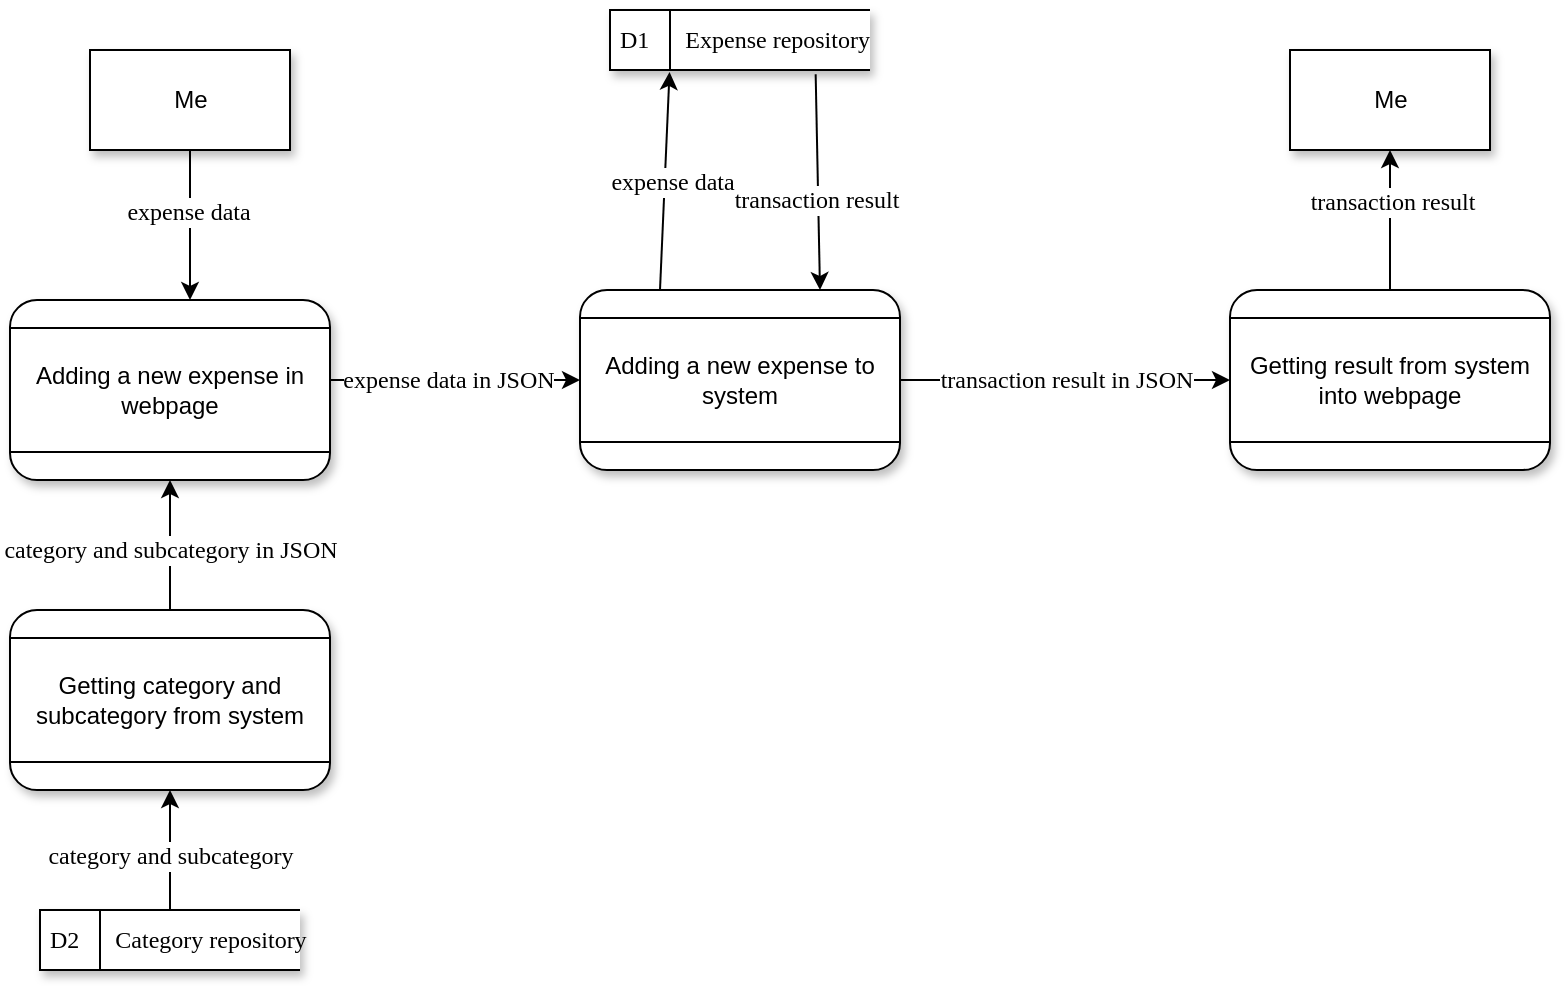 <mxfile version="20.2.3" type="device" pages="5"><diagram name="Adding an expense" id="b520641d-4fe3-3701-9064-5fc419738815"><mxGraphModel dx="1372" dy="905" grid="1" gridSize="10" guides="1" tooltips="1" connect="1" arrows="1" fold="1" page="1" pageScale="1" pageWidth="1100" pageHeight="850" background="none" math="0" shadow="0"><root><mxCell id="0"/><mxCell id="1" parent="0"/><mxCell id="hZnfuToImp3XvVwrYHMd-3" value="Me" style="html=1;dashed=0;whitespace=wrap;rounded=0;arcSize=12;labelBorderColor=none;shadow=1;" parent="1" vertex="1"><mxGeometry x="220" y="190" width="100" height="50" as="geometry"/></mxCell><mxCell id="hZnfuToImp3XvVwrYHMd-11" value="" style="endArrow=classic;html=1;rounded=0;fontFamily=Verdana;fontSize=12;fontColor=none;exitX=0.5;exitY=1;exitDx=0;exitDy=0;entryX=0.5;entryY=0;entryDx=0;entryDy=0;" parent="1" source="hZnfuToImp3XvVwrYHMd-3" edge="1"><mxGeometry width="50" height="50" relative="1" as="geometry"><mxPoint x="370" y="320" as="sourcePoint"/><mxPoint x="270" y="315" as="targetPoint"/><Array as="points"/></mxGeometry></mxCell><mxCell id="hZnfuToImp3XvVwrYHMd-12" value="expense data" style="edgeLabel;html=1;align=center;verticalAlign=middle;resizable=0;points=[];fontSize=12;fontFamily=Verdana;fontColor=none;" parent="hZnfuToImp3XvVwrYHMd-11" vertex="1" connectable="0"><mxGeometry x="-0.181" y="-1" relative="1" as="geometry"><mxPoint as="offset"/></mxGeometry></mxCell><mxCell id="hZnfuToImp3XvVwrYHMd-19" value="" style="endArrow=classic;html=1;rounded=0;fontFamily=Verdana;fontSize=12;fontColor=none;exitX=1;exitY=0.5;exitDx=0;exitDy=0;entryX=0.5;entryY=1;entryDx=0;entryDy=0;" parent="1" target="hZnfuToImp3XvVwrYHMd-39" edge="1"><mxGeometry width="50" height="50" relative="1" as="geometry"><mxPoint x="340" y="355" as="sourcePoint"/><mxPoint x="450" y="320" as="targetPoint"/></mxGeometry></mxCell><mxCell id="hZnfuToImp3XvVwrYHMd-20" value="expense data in JSON" style="edgeLabel;html=1;align=center;verticalAlign=middle;resizable=0;points=[];fontSize=12;fontFamily=Verdana;fontColor=none;" parent="hZnfuToImp3XvVwrYHMd-19" vertex="1" connectable="0"><mxGeometry x="-0.413" relative="1" as="geometry"><mxPoint x="22" as="offset"/></mxGeometry></mxCell><mxCell id="hZnfuToImp3XvVwrYHMd-26" value="" style="endArrow=classic;html=1;rounded=0;fontFamily=Verdana;fontSize=12;fontColor=none;exitX=0.791;exitY=1.071;exitDx=0;exitDy=0;exitPerimeter=0;entryX=0;entryY=0.25;entryDx=0;entryDy=0;" parent="1" source="hZnfuToImp3XvVwrYHMd-21" target="hZnfuToImp3XvVwrYHMd-39" edge="1"><mxGeometry width="50" height="50" relative="1" as="geometry"><mxPoint x="682.315" y="241.53" as="sourcePoint"/><mxPoint x="610" y="300" as="targetPoint"/></mxGeometry></mxCell><mxCell id="hZnfuToImp3XvVwrYHMd-27" value="transaction result" style="edgeLabel;html=1;align=center;verticalAlign=middle;resizable=0;points=[];fontSize=12;fontFamily=Verdana;fontColor=none;" parent="hZnfuToImp3XvVwrYHMd-26" vertex="1" connectable="0"><mxGeometry x="0.195" y="-1" relative="1" as="geometry"><mxPoint y="-2" as="offset"/></mxGeometry></mxCell><mxCell id="hZnfuToImp3XvVwrYHMd-28" value="Me" style="html=1;dashed=0;whitespace=wrap;rounded=0;arcSize=12;labelBorderColor=none;shadow=1;" parent="1" vertex="1"><mxGeometry x="820" y="190" width="100" height="50" as="geometry"/></mxCell><mxCell id="hZnfuToImp3XvVwrYHMd-35" value="&lt;span style=&quot;color: rgb(0, 0, 0); font-family: Verdana; font-size: 12px; font-style: normal; font-variant-ligatures: normal; font-variant-caps: normal; font-weight: 400; letter-spacing: normal; orphans: 2; text-align: center; text-indent: 0px; text-transform: none; widows: 2; word-spacing: 0px; -webkit-text-stroke-width: 0px; background-color: rgb(255, 255, 255); text-decoration-thickness: initial; text-decoration-style: initial; text-decoration-color: initial; float: none; display: inline !important;&quot;&gt;transaction result in JSON&lt;/span&gt;" style="endArrow=classic;html=1;rounded=0;fontFamily=Verdana;fontSize=12;fontColor=none;entryX=0.5;entryY=1;entryDx=0;entryDy=0;exitX=0.5;exitY=0;exitDx=0;exitDy=0;" parent="1" source="hZnfuToImp3XvVwrYHMd-39" target="hZnfuToImp3XvVwrYHMd-40" edge="1"><mxGeometry width="50" height="50" relative="1" as="geometry"><mxPoint x="650" y="330" as="sourcePoint"/><mxPoint x="730" y="300" as="targetPoint"/></mxGeometry></mxCell><mxCell id="hZnfuToImp3XvVwrYHMd-36" value="" style="endArrow=classic;html=1;rounded=0;fontFamily=Verdana;fontSize=12;fontColor=none;entryX=0.5;entryY=1;entryDx=0;entryDy=0;exitX=0;exitY=0.5;exitDx=0;exitDy=0;" parent="1" source="hZnfuToImp3XvVwrYHMd-40" target="hZnfuToImp3XvVwrYHMd-28" edge="1"><mxGeometry width="50" height="50" relative="1" as="geometry"><mxPoint x="890" y="300" as="sourcePoint"/><mxPoint x="595.08" y="325.64" as="targetPoint"/></mxGeometry></mxCell><mxCell id="hZnfuToImp3XvVwrYHMd-37" value="transaction result" style="edgeLabel;html=1;align=center;verticalAlign=middle;resizable=0;points=[];fontSize=12;fontFamily=Verdana;fontColor=none;" parent="hZnfuToImp3XvVwrYHMd-36" vertex="1" connectable="0"><mxGeometry x="0.195" y="-1" relative="1" as="geometry"><mxPoint y="-2" as="offset"/></mxGeometry></mxCell><mxCell id="hZnfuToImp3XvVwrYHMd-38" value="&lt;span style=&quot;font-family: Helvetica;&quot;&gt;Adding a new expense in webpage&lt;/span&gt;" style="shape=process;whiteSpace=wrap;html=1;backgroundOutline=1;rounded=1;shadow=1;labelBorderColor=none;fontFamily=Verdana;fontSize=12;fontColor=none;strokeColor=default;gradientColor=none;direction=south;" parent="1" vertex="1"><mxGeometry x="180" y="315" width="160" height="90" as="geometry"/></mxCell><mxCell id="hZnfuToImp3XvVwrYHMd-39" value="&lt;span style=&quot;font-family: Helvetica;&quot;&gt;Adding a new expense to system&lt;/span&gt;" style="shape=process;whiteSpace=wrap;html=1;backgroundOutline=1;rounded=1;shadow=1;labelBorderColor=none;fontFamily=Verdana;fontSize=12;fontColor=none;strokeColor=default;gradientColor=none;direction=south;" parent="1" vertex="1"><mxGeometry x="465" y="310" width="160" height="90" as="geometry"/></mxCell><mxCell id="hZnfuToImp3XvVwrYHMd-24" value="" style="endArrow=classic;html=1;rounded=0;fontFamily=Verdana;fontSize=12;fontColor=none;entryX=0.229;entryY=1.033;entryDx=0;entryDy=0;entryPerimeter=0;exitX=0;exitY=0.75;exitDx=0;exitDy=0;" parent="1" source="hZnfuToImp3XvVwrYHMd-39" target="hZnfuToImp3XvVwrYHMd-21" edge="1"><mxGeometry width="50" height="50" relative="1" as="geometry"><mxPoint x="480" y="300" as="sourcePoint"/><mxPoint x="540" y="230" as="targetPoint"/></mxGeometry></mxCell><mxCell id="hZnfuToImp3XvVwrYHMd-25" value="expense data" style="edgeLabel;html=1;align=center;verticalAlign=middle;resizable=0;points=[];fontSize=12;fontFamily=Verdana;fontColor=none;" parent="hZnfuToImp3XvVwrYHMd-24" vertex="1" connectable="0"><mxGeometry x="-0.308" relative="1" as="geometry"><mxPoint x="4" y="-16" as="offset"/></mxGeometry></mxCell><mxCell id="hZnfuToImp3XvVwrYHMd-21" value="D1&amp;nbsp; &amp;nbsp; &amp;nbsp; Expense repository" style="html=1;dashed=0;whitespace=wrap;shape=mxgraph.dfd.dataStoreID;align=left;spacingLeft=3;points=[[0,0],[0.5,0],[1,0],[0,0.5],[1,0.5],[0,1],[0.5,1],[1,1]];rounded=1;shadow=1;fontFamily=Verdana;fontSize=12;fontColor=none;strokeColor=default;gradientColor=none;" parent="1" vertex="1"><mxGeometry x="480" y="170" width="130" height="30" as="geometry"/></mxCell><mxCell id="hZnfuToImp3XvVwrYHMd-40" value="&lt;span style=&quot;font-family: Helvetica;&quot;&gt;Getting result from system into webpage&lt;/span&gt;" style="shape=process;whiteSpace=wrap;html=1;backgroundOutline=1;rounded=1;shadow=1;labelBorderColor=none;fontFamily=Verdana;fontSize=12;fontColor=none;strokeColor=default;gradientColor=none;direction=south;" parent="1" vertex="1"><mxGeometry x="790" y="310" width="160" height="90" as="geometry"/></mxCell><mxCell id="hZnfuToImp3XvVwrYHMd-41" value="D2&amp;nbsp; &amp;nbsp; &amp;nbsp; Category repository" style="html=1;dashed=0;whitespace=wrap;shape=mxgraph.dfd.dataStoreID;align=left;spacingLeft=3;points=[[0,0],[0.5,0],[1,0],[0,0.5],[1,0.5],[0,1],[0.5,1],[1,1]];rounded=1;shadow=1;fontFamily=Verdana;fontSize=12;fontColor=none;strokeColor=default;gradientColor=none;" parent="1" vertex="1"><mxGeometry x="195" y="620" width="130" height="30" as="geometry"/></mxCell><mxCell id="hZnfuToImp3XvVwrYHMd-42" value="&lt;span style=&quot;font-family: Helvetica;&quot;&gt;Getting category and subcategory from system&lt;/span&gt;" style="shape=process;whiteSpace=wrap;html=1;backgroundOutline=1;rounded=1;shadow=1;labelBorderColor=none;fontFamily=Verdana;fontSize=12;fontColor=none;strokeColor=default;gradientColor=none;direction=south;" parent="1" vertex="1"><mxGeometry x="180" y="470" width="160" height="90" as="geometry"/></mxCell><mxCell id="hZnfuToImp3XvVwrYHMd-43" value="" style="endArrow=classic;html=1;rounded=0;fontFamily=Verdana;fontSize=12;fontColor=none;exitX=0;exitY=0.5;exitDx=0;exitDy=0;entryX=1;entryY=0.5;entryDx=0;entryDy=0;" parent="1" source="hZnfuToImp3XvVwrYHMd-42" target="hZnfuToImp3XvVwrYHMd-38" edge="1"><mxGeometry width="50" height="50" relative="1" as="geometry"><mxPoint x="592.83" y="212.13" as="sourcePoint"/><mxPoint x="595" y="320" as="targetPoint"/></mxGeometry></mxCell><mxCell id="hZnfuToImp3XvVwrYHMd-44" value="category and subcategory in JSON" style="edgeLabel;html=1;align=center;verticalAlign=middle;resizable=0;points=[];fontSize=12;fontFamily=Verdana;fontColor=none;" parent="hZnfuToImp3XvVwrYHMd-43" vertex="1" connectable="0"><mxGeometry x="0.195" y="-1" relative="1" as="geometry"><mxPoint x="-1" y="9" as="offset"/></mxGeometry></mxCell><mxCell id="hZnfuToImp3XvVwrYHMd-45" value="" style="endArrow=classic;html=1;rounded=0;fontFamily=Verdana;fontSize=12;fontColor=none;exitX=0.5;exitY=0;exitDx=0;exitDy=0;entryX=1;entryY=0.5;entryDx=0;entryDy=0;" parent="1" source="hZnfuToImp3XvVwrYHMd-41" target="hZnfuToImp3XvVwrYHMd-42" edge="1"><mxGeometry width="50" height="50" relative="1" as="geometry"><mxPoint x="465" y="685" as="sourcePoint"/><mxPoint x="430" y="590" as="targetPoint"/></mxGeometry></mxCell><mxCell id="hZnfuToImp3XvVwrYHMd-46" value="category and subcategory" style="edgeLabel;html=1;align=center;verticalAlign=middle;resizable=0;points=[];fontSize=12;fontFamily=Verdana;fontColor=none;" parent="hZnfuToImp3XvVwrYHMd-45" vertex="1" connectable="0"><mxGeometry x="0.195" y="-1" relative="1" as="geometry"><mxPoint x="-1" y="9" as="offset"/></mxGeometry></mxCell></root></mxGraphModel></diagram><diagram id="m6V3vcXNDtuOjQ7ZN8e8" name="Modify an expense"><mxGraphModel dx="1715" dy="1131" grid="1" gridSize="10" guides="1" tooltips="1" connect="1" arrows="1" fold="1" page="1" pageScale="1" pageWidth="850" pageHeight="1100" math="0" shadow="0"><root><mxCell id="0"/><mxCell id="1" parent="0"/><mxCell id="ZTMEwePePwYOoE7VuynS-26" value="Me" style="html=1;dashed=0;whitespace=wrap;rounded=0;arcSize=12;labelBorderColor=none;shadow=1;" vertex="1" parent="1"><mxGeometry x="330" y="195" width="100" height="50" as="geometry"/></mxCell><mxCell id="ZTMEwePePwYOoE7VuynS-27" value="" style="endArrow=classic;html=1;rounded=0;fontFamily=Verdana;fontSize=12;fontColor=none;exitX=0.5;exitY=1;exitDx=0;exitDy=0;entryX=0;entryY=0.5;entryDx=0;entryDy=0;" edge="1" parent="1" source="ZTMEwePePwYOoE7VuynS-26" target="ZTMEwePePwYOoE7VuynS-29"><mxGeometry width="50" height="50" relative="1" as="geometry"><mxPoint x="490" y="325" as="sourcePoint"/><mxPoint x="390" y="320" as="targetPoint"/><Array as="points"/></mxGeometry></mxCell><mxCell id="ZTMEwePePwYOoE7VuynS-28" value="filter type" style="edgeLabel;html=1;align=center;verticalAlign=middle;resizable=0;points=[];fontSize=12;fontFamily=Verdana;fontColor=none;" vertex="1" connectable="0" parent="ZTMEwePePwYOoE7VuynS-27"><mxGeometry x="-0.181" y="-1" relative="1" as="geometry"><mxPoint as="offset"/></mxGeometry></mxCell><mxCell id="ZTMEwePePwYOoE7VuynS-29" value="&lt;span style=&quot;font-family: Helvetica;&quot;&gt;Defining a filter in webpage&lt;/span&gt;" style="shape=process;whiteSpace=wrap;html=1;backgroundOutline=1;rounded=1;shadow=1;labelBorderColor=none;fontFamily=Verdana;fontSize=12;fontColor=none;strokeColor=default;gradientColor=none;direction=south;" vertex="1" parent="1"><mxGeometry x="300" y="320" width="160" height="90" as="geometry"/></mxCell><mxCell id="ZTMEwePePwYOoE7VuynS-36" value="D2&amp;nbsp; &amp;nbsp; &amp;nbsp; Category repository" style="html=1;dashed=0;whitespace=wrap;shape=mxgraph.dfd.dataStoreID;align=left;spacingLeft=3;points=[[0,0],[0.5,0],[1,0],[0,0.5],[1,0.5],[0,1],[0.5,1],[1,1]];rounded=1;shadow=1;fontFamily=Verdana;fontSize=12;fontColor=none;strokeColor=default;gradientColor=none;" vertex="1" parent="1"><mxGeometry x="315" y="605" width="130" height="30" as="geometry"/></mxCell><mxCell id="ZTMEwePePwYOoE7VuynS-37" value="&lt;span style=&quot;font-family: Helvetica;&quot;&gt;Getting category and subcategory from system&lt;/span&gt;" style="shape=process;whiteSpace=wrap;html=1;backgroundOutline=1;rounded=1;shadow=1;labelBorderColor=none;fontFamily=Verdana;fontSize=12;fontColor=none;strokeColor=default;gradientColor=none;direction=south;" vertex="1" parent="1"><mxGeometry x="300" y="455" width="160" height="90" as="geometry"/></mxCell><mxCell id="ZTMEwePePwYOoE7VuynS-38" value="" style="endArrow=classic;html=1;rounded=0;fontFamily=Verdana;fontSize=12;fontColor=none;exitX=0;exitY=0.5;exitDx=0;exitDy=0;entryX=1;entryY=0.5;entryDx=0;entryDy=0;" edge="1" parent="1" source="ZTMEwePePwYOoE7VuynS-37" target="ZTMEwePePwYOoE7VuynS-29"><mxGeometry width="50" height="50" relative="1" as="geometry"><mxPoint x="717.83" y="242.13" as="sourcePoint"/><mxPoint x="385" y="435" as="targetPoint"/></mxGeometry></mxCell><mxCell id="ZTMEwePePwYOoE7VuynS-39" value="category and subcategory in JSON" style="edgeLabel;html=1;align=center;verticalAlign=middle;resizable=0;points=[];fontSize=12;fontFamily=Verdana;fontColor=none;" vertex="1" connectable="0" parent="ZTMEwePePwYOoE7VuynS-38"><mxGeometry x="0.195" y="-1" relative="1" as="geometry"><mxPoint x="-1" y="7" as="offset"/></mxGeometry></mxCell><mxCell id="ZTMEwePePwYOoE7VuynS-40" value="" style="endArrow=classic;html=1;rounded=0;fontFamily=Verdana;fontSize=12;fontColor=none;exitX=0.5;exitY=0;exitDx=0;exitDy=0;entryX=1;entryY=0.5;entryDx=0;entryDy=0;" edge="1" parent="1" source="ZTMEwePePwYOoE7VuynS-36" target="ZTMEwePePwYOoE7VuynS-37"><mxGeometry width="50" height="50" relative="1" as="geometry"><mxPoint x="585" y="670" as="sourcePoint"/><mxPoint x="550" y="575" as="targetPoint"/></mxGeometry></mxCell><mxCell id="ZTMEwePePwYOoE7VuynS-41" value="category and subcategory" style="edgeLabel;html=1;align=center;verticalAlign=middle;resizable=0;points=[];fontSize=12;fontFamily=Verdana;fontColor=none;" vertex="1" connectable="0" parent="ZTMEwePePwYOoE7VuynS-40"><mxGeometry x="0.195" y="-1" relative="1" as="geometry"><mxPoint x="-1" y="9" as="offset"/></mxGeometry></mxCell><mxCell id="i3kxCKttD06-gnx-QhAJ-2" value="" style="endArrow=classic;html=1;rounded=0;fontFamily=Verdana;fontSize=12;fontColor=none;exitX=0.5;exitY=0;exitDx=0;exitDy=0;entryX=0.5;entryY=1;entryDx=0;entryDy=0;" edge="1" parent="1" source="ZTMEwePePwYOoE7VuynS-29" target="i3kxCKttD06-gnx-QhAJ-5"><mxGeometry width="50" height="50" relative="1" as="geometry"><mxPoint x="670.0" y="347.13" as="sourcePoint"/><mxPoint x="590" y="365" as="targetPoint"/></mxGeometry></mxCell><mxCell id="i3kxCKttD06-gnx-QhAJ-3" value="filter data in JSON" style="edgeLabel;html=1;align=center;verticalAlign=middle;resizable=0;points=[];fontSize=12;fontFamily=Verdana;fontColor=none;" vertex="1" connectable="0" parent="i3kxCKttD06-gnx-QhAJ-2"><mxGeometry x="0.195" y="-1" relative="1" as="geometry"><mxPoint x="-17" y="-1" as="offset"/></mxGeometry></mxCell><mxCell id="i3kxCKttD06-gnx-QhAJ-5" value="&lt;span style=&quot;font-family: Helvetica;&quot;&gt;Getting filtered expenses from system&lt;/span&gt;" style="shape=process;whiteSpace=wrap;html=1;backgroundOutline=1;rounded=1;shadow=1;labelBorderColor=none;fontFamily=Verdana;fontSize=12;fontColor=none;strokeColor=default;gradientColor=none;direction=south;" vertex="1" parent="1"><mxGeometry x="600" y="320" width="160" height="90" as="geometry"/></mxCell><mxCell id="i3kxCKttD06-gnx-QhAJ-6" value="D1&amp;nbsp; &amp;nbsp; &amp;nbsp; Expense repository" style="html=1;dashed=0;whitespace=wrap;shape=mxgraph.dfd.dataStoreID;align=left;spacingLeft=3;points=[[0,0],[0.5,0],[1,0],[0,0.5],[1,0.5],[0,1],[0.5,1],[1,1]];rounded=1;shadow=1;fontFamily=Verdana;fontSize=12;fontColor=none;strokeColor=default;gradientColor=none;" vertex="1" parent="1"><mxGeometry x="615" y="215" width="130" height="30" as="geometry"/></mxCell><mxCell id="i3kxCKttD06-gnx-QhAJ-7" value="" style="endArrow=classic;html=1;rounded=0;fontFamily=Verdana;fontSize=12;fontColor=none;exitX=0;exitY=0.75;exitDx=0;exitDy=0;entryX=0.188;entryY=1.061;entryDx=0;entryDy=0;entryPerimeter=0;" edge="1" parent="1" source="i3kxCKttD06-gnx-QhAJ-5" target="i3kxCKttD06-gnx-QhAJ-6"><mxGeometry width="50" height="50" relative="1" as="geometry"><mxPoint x="470" y="375" as="sourcePoint"/><mxPoint x="610" y="375" as="targetPoint"/></mxGeometry></mxCell><mxCell id="i3kxCKttD06-gnx-QhAJ-8" value="filter data&amp;nbsp;" style="edgeLabel;html=1;align=center;verticalAlign=middle;resizable=0;points=[];fontSize=12;fontFamily=Verdana;fontColor=none;" vertex="1" connectable="0" parent="i3kxCKttD06-gnx-QhAJ-7"><mxGeometry x="0.195" y="-1" relative="1" as="geometry"><mxPoint x="-1" y="8" as="offset"/></mxGeometry></mxCell><mxCell id="i3kxCKttD06-gnx-QhAJ-9" value="" style="endArrow=classic;html=1;rounded=0;fontFamily=Verdana;fontSize=12;fontColor=none;exitX=0.804;exitY=1.089;exitDx=0;exitDy=0;entryX=0;entryY=0.25;entryDx=0;entryDy=0;exitPerimeter=0;" edge="1" parent="1" source="i3kxCKttD06-gnx-QhAJ-6" target="i3kxCKttD06-gnx-QhAJ-5"><mxGeometry width="50" height="50" relative="1" as="geometry"><mxPoint x="650" y="330" as="sourcePoint"/><mxPoint x="649.44" y="256.83" as="targetPoint"/></mxGeometry></mxCell><mxCell id="i3kxCKttD06-gnx-QhAJ-10" value="expense data&amp;nbsp;" style="edgeLabel;html=1;align=center;verticalAlign=middle;resizable=0;points=[];fontSize=12;fontFamily=Verdana;fontColor=none;" vertex="1" connectable="0" parent="i3kxCKttD06-gnx-QhAJ-9"><mxGeometry x="0.195" y="-1" relative="1" as="geometry"><mxPoint x="-1" y="-6" as="offset"/></mxGeometry></mxCell><mxCell id="i3kxCKttD06-gnx-QhAJ-11" value="" style="endArrow=classic;html=1;rounded=0;fontFamily=Verdana;fontSize=12;fontColor=none;exitX=0.5;exitY=0;exitDx=0;exitDy=0;entryX=0.5;entryY=1;entryDx=0;entryDy=0;" edge="1" parent="1" source="i3kxCKttD06-gnx-QhAJ-5" target="i3kxCKttD06-gnx-QhAJ-16"><mxGeometry width="50" height="50" relative="1" as="geometry"><mxPoint x="810" y="364.58" as="sourcePoint"/><mxPoint x="930" y="365" as="targetPoint"/></mxGeometry></mxCell><mxCell id="i3kxCKttD06-gnx-QhAJ-15" value="filtered expenses in JSON" style="edgeLabel;html=1;align=center;verticalAlign=middle;resizable=0;points=[];fontSize=12;fontFamily=Verdana;fontColor=none;" vertex="1" connectable="0" parent="i3kxCKttD06-gnx-QhAJ-11"><mxGeometry x="-0.192" y="1" relative="1" as="geometry"><mxPoint x="12" y="1" as="offset"/></mxGeometry></mxCell><mxCell id="i3kxCKttD06-gnx-QhAJ-16" value="&lt;span style=&quot;font-family: Helvetica;&quot;&gt;Selecting a certain expense to modifiation in webpage&lt;/span&gt;" style="shape=process;whiteSpace=wrap;html=1;backgroundOutline=1;rounded=1;shadow=1;labelBorderColor=none;fontFamily=Verdana;fontSize=12;fontColor=none;strokeColor=default;gradientColor=none;direction=south;fillColor=default;" vertex="1" parent="1"><mxGeometry x="940" y="320" width="160" height="90" as="geometry"/></mxCell><mxCell id="i3kxCKttD06-gnx-QhAJ-17" value="Me" style="html=1;dashed=0;whitespace=wrap;rounded=0;arcSize=12;labelBorderColor=none;shadow=1;" vertex="1" parent="1"><mxGeometry x="970" y="195" width="100" height="50" as="geometry"/></mxCell><mxCell id="i3kxCKttD06-gnx-QhAJ-18" value="" style="endArrow=classic;html=1;rounded=0;fontFamily=Verdana;fontSize=12;fontColor=none;exitX=0.5;exitY=1;exitDx=0;exitDy=0;entryX=0;entryY=0.5;entryDx=0;entryDy=0;" edge="1" parent="1" source="i3kxCKttD06-gnx-QhAJ-17" target="i3kxCKttD06-gnx-QhAJ-16"><mxGeometry width="50" height="50" relative="1" as="geometry"><mxPoint x="1030" y="470" as="sourcePoint"/><mxPoint x="1030" y="545" as="targetPoint"/><Array as="points"/></mxGeometry></mxCell><mxCell id="i3kxCKttD06-gnx-QhAJ-19" value="expense id" style="edgeLabel;html=1;align=center;verticalAlign=middle;resizable=0;points=[];fontSize=12;fontFamily=Verdana;fontColor=none;" vertex="1" connectable="0" parent="i3kxCKttD06-gnx-QhAJ-18"><mxGeometry x="-0.181" y="-1" relative="1" as="geometry"><mxPoint as="offset"/></mxGeometry></mxCell><mxCell id="i3kxCKttD06-gnx-QhAJ-21" value="&lt;span style=&quot;font-family: Helvetica;&quot;&gt;Expense modifiation in webpage&lt;/span&gt;" style="shape=process;whiteSpace=wrap;html=1;backgroundOutline=1;rounded=1;shadow=1;labelBorderColor=none;fontFamily=Verdana;fontSize=12;fontColor=none;strokeColor=default;gradientColor=none;direction=south;fillColor=default;" vertex="1" parent="1"><mxGeometry x="940" y="485" width="160" height="90" as="geometry"/></mxCell><mxCell id="i3kxCKttD06-gnx-QhAJ-22" value="Me" style="html=1;dashed=0;whitespace=wrap;rounded=0;arcSize=12;labelBorderColor=none;shadow=1;" vertex="1" parent="1"><mxGeometry x="1220" y="505" width="100" height="50" as="geometry"/></mxCell><mxCell id="i3kxCKttD06-gnx-QhAJ-24" value="" style="endArrow=classic;html=1;rounded=0;fontFamily=Verdana;fontSize=12;fontColor=none;entryX=0.5;entryY=0;entryDx=0;entryDy=0;exitX=0;exitY=0.5;exitDx=0;exitDy=0;" edge="1" parent="1" source="i3kxCKttD06-gnx-QhAJ-22" target="i3kxCKttD06-gnx-QhAJ-21"><mxGeometry width="50" height="50" relative="1" as="geometry"><mxPoint x="1170" y="375" as="sourcePoint"/><mxPoint x="1180" y="450" as="targetPoint"/><Array as="points"/></mxGeometry></mxCell><mxCell id="i3kxCKttD06-gnx-QhAJ-25" value="new expense data" style="edgeLabel;html=1;align=center;verticalAlign=middle;resizable=0;points=[];fontSize=12;fontFamily=Verdana;fontColor=none;" vertex="1" connectable="0" parent="i3kxCKttD06-gnx-QhAJ-24"><mxGeometry x="-0.181" y="-1" relative="1" as="geometry"><mxPoint as="offset"/></mxGeometry></mxCell><mxCell id="i3kxCKttD06-gnx-QhAJ-27" value="" style="endArrow=classic;html=1;rounded=0;fontFamily=Verdana;fontSize=12;fontColor=none;exitX=1;exitY=0.5;exitDx=0;exitDy=0;entryX=0;entryY=0.5;entryDx=0;entryDy=0;" edge="1" parent="1" source="i3kxCKttD06-gnx-QhAJ-16" target="i3kxCKttD06-gnx-QhAJ-21"><mxGeometry width="50" height="50" relative="1" as="geometry"><mxPoint x="780" y="485" as="sourcePoint"/><mxPoint x="960" y="485" as="targetPoint"/></mxGeometry></mxCell><mxCell id="i3kxCKttD06-gnx-QhAJ-28" value="choosen expense" style="edgeLabel;html=1;align=center;verticalAlign=middle;resizable=0;points=[];fontSize=12;fontFamily=Verdana;fontColor=none;" vertex="1" connectable="0" parent="i3kxCKttD06-gnx-QhAJ-27"><mxGeometry x="-0.192" y="1" relative="1" as="geometry"><mxPoint x="-1" y="1" as="offset"/></mxGeometry></mxCell><mxCell id="i3kxCKttD06-gnx-QhAJ-29" value="" style="endArrow=classic;html=1;rounded=0;fontFamily=Verdana;fontSize=12;fontColor=none;exitX=1;exitY=0.5;exitDx=0;exitDy=0;entryX=0;entryY=0.5;entryDx=0;entryDy=0;" edge="1" parent="1" source="i3kxCKttD06-gnx-QhAJ-21" target="i3kxCKttD06-gnx-QhAJ-31"><mxGeometry width="50" height="50" relative="1" as="geometry"><mxPoint x="1050" y="605" as="sourcePoint"/><mxPoint x="1040" y="705" as="targetPoint"/></mxGeometry></mxCell><mxCell id="i3kxCKttD06-gnx-QhAJ-30" value="modified expense in JSON" style="edgeLabel;html=1;align=center;verticalAlign=middle;resizable=0;points=[];fontSize=12;fontFamily=Verdana;fontColor=none;" vertex="1" connectable="0" parent="i3kxCKttD06-gnx-QhAJ-29"><mxGeometry x="-0.192" y="1" relative="1" as="geometry"><mxPoint x="-1" y="1" as="offset"/></mxGeometry></mxCell><mxCell id="i3kxCKttD06-gnx-QhAJ-31" value="&lt;span style=&quot;font-family: Helvetica;&quot;&gt;Expense modification in system&lt;/span&gt;" style="shape=process;whiteSpace=wrap;html=1;backgroundOutline=1;rounded=1;shadow=1;labelBorderColor=none;fontFamily=Verdana;fontSize=12;fontColor=none;strokeColor=default;gradientColor=none;direction=south;fillColor=default;" vertex="1" parent="1"><mxGeometry x="940" y="655" width="160" height="90" as="geometry"/></mxCell><mxCell id="i3kxCKttD06-gnx-QhAJ-36" value="D1&amp;nbsp; &amp;nbsp; &amp;nbsp; Expense repository" style="html=1;dashed=0;whitespace=wrap;shape=mxgraph.dfd.dataStoreID;align=left;spacingLeft=3;points=[[0,0],[0.5,0],[1,0],[0,0.5],[1,0.5],[0,1],[0.5,1],[1,1]];rounded=1;shadow=1;fontFamily=Verdana;fontSize=12;fontColor=none;strokeColor=default;gradientColor=none;" vertex="1" parent="1"><mxGeometry x="630" y="685" width="130" height="30" as="geometry"/></mxCell><mxCell id="i3kxCKttD06-gnx-QhAJ-37" value="" style="endArrow=classic;html=1;rounded=0;fontFamily=Verdana;fontSize=12;fontColor=none;exitX=1;exitY=1;exitDx=0;exitDy=0;entryX=0.75;entryY=1;entryDx=0;entryDy=0;" edge="1" parent="1" target="i3kxCKttD06-gnx-QhAJ-31" source="i3kxCKttD06-gnx-QhAJ-36"><mxGeometry width="50" height="50" relative="1" as="geometry"><mxPoint x="725" y="780" as="sourcePoint"/><mxPoint x="695" y="835" as="targetPoint"/></mxGeometry></mxCell><mxCell id="i3kxCKttD06-gnx-QhAJ-38" value="transaction result" style="edgeLabel;html=1;align=center;verticalAlign=middle;resizable=0;points=[];fontSize=12;fontFamily=Verdana;fontColor=none;" vertex="1" connectable="0" parent="i3kxCKttD06-gnx-QhAJ-37"><mxGeometry x="0.195" y="-1" relative="1" as="geometry"><mxPoint x="-1" y="8" as="offset"/></mxGeometry></mxCell><mxCell id="i3kxCKttD06-gnx-QhAJ-39" value="" style="endArrow=none;html=1;rounded=0;fontFamily=Verdana;fontSize=12;fontColor=none;exitX=1;exitY=0;exitDx=0;exitDy=0;entryX=0.25;entryY=1;entryDx=0;entryDy=0;startArrow=classic;startFill=1;endFill=0;" edge="1" parent="1" source="i3kxCKttD06-gnx-QhAJ-36" target="i3kxCKttD06-gnx-QhAJ-31"><mxGeometry width="50" height="50" relative="1" as="geometry"><mxPoint x="735" y="790" as="sourcePoint"/><mxPoint x="805" y="780" as="targetPoint"/></mxGeometry></mxCell><mxCell id="i3kxCKttD06-gnx-QhAJ-40" value="modified expense data" style="edgeLabel;html=1;align=center;verticalAlign=middle;resizable=0;points=[];fontSize=12;fontFamily=Verdana;fontColor=none;" vertex="1" connectable="0" parent="i3kxCKttD06-gnx-QhAJ-39"><mxGeometry x="0.195" y="-1" relative="1" as="geometry"><mxPoint x="-1" y="-6" as="offset"/></mxGeometry></mxCell><mxCell id="i3kxCKttD06-gnx-QhAJ-41" value="&lt;span style=&quot;font-family: Helvetica;&quot;&gt;Getting result from system into webpage&lt;/span&gt;" style="shape=process;whiteSpace=wrap;html=1;backgroundOutline=1;rounded=1;shadow=1;labelBorderColor=none;fontFamily=Verdana;fontSize=12;fontColor=none;strokeColor=default;gradientColor=none;direction=south;fillColor=default;" vertex="1" parent="1"><mxGeometry x="940" y="815" width="160" height="90" as="geometry"/></mxCell><mxCell id="i3kxCKttD06-gnx-QhAJ-42" value="" style="endArrow=classic;html=1;rounded=0;fontFamily=Verdana;fontSize=12;fontColor=none;exitX=1;exitY=0.5;exitDx=0;exitDy=0;entryX=0;entryY=0.5;entryDx=0;entryDy=0;" edge="1" parent="1" source="i3kxCKttD06-gnx-QhAJ-31" target="i3kxCKttD06-gnx-QhAJ-41"><mxGeometry width="50" height="50" relative="1" as="geometry"><mxPoint x="770" y="725" as="sourcePoint"/><mxPoint x="950" y="732.5" as="targetPoint"/></mxGeometry></mxCell><mxCell id="i3kxCKttD06-gnx-QhAJ-43" value="transaction result in JSON" style="edgeLabel;html=1;align=center;verticalAlign=middle;resizable=0;points=[];fontSize=12;fontFamily=Verdana;fontColor=none;" vertex="1" connectable="0" parent="i3kxCKttD06-gnx-QhAJ-42"><mxGeometry x="0.195" y="-1" relative="1" as="geometry"><mxPoint x="-1" y="-12" as="offset"/></mxGeometry></mxCell><mxCell id="i3kxCKttD06-gnx-QhAJ-45" value="Me" style="html=1;dashed=0;whitespace=wrap;rounded=0;arcSize=12;labelBorderColor=none;shadow=1;" vertex="1" parent="1"><mxGeometry x="1230" y="835" width="100" height="50" as="geometry"/></mxCell><mxCell id="1jof4jquWA7wzHYUnLsD-1" value="" style="endArrow=classic;html=1;rounded=0;fontFamily=Verdana;fontSize=12;fontColor=none;entryX=0;entryY=0.5;entryDx=0;entryDy=0;exitX=0.5;exitY=0;exitDx=0;exitDy=0;" edge="1" parent="1" source="i3kxCKttD06-gnx-QhAJ-41" target="i3kxCKttD06-gnx-QhAJ-45"><mxGeometry width="50" height="50" relative="1" as="geometry"><mxPoint x="1170" y="785" as="sourcePoint"/><mxPoint x="1170" y="715" as="targetPoint"/></mxGeometry></mxCell><mxCell id="1jof4jquWA7wzHYUnLsD-2" value="transaction result" style="edgeLabel;html=1;align=center;verticalAlign=middle;resizable=0;points=[];fontSize=12;fontFamily=Verdana;fontColor=none;" vertex="1" connectable="0" parent="1jof4jquWA7wzHYUnLsD-1"><mxGeometry x="0.195" y="-1" relative="1" as="geometry"><mxPoint x="-17" y="-1" as="offset"/></mxGeometry></mxCell></root></mxGraphModel></diagram><diagram id="cE0NPh5dlPM5d_vqo2cC" name="Visualize your current expenses"><mxGraphModel dx="1372" dy="905" grid="1" gridSize="10" guides="1" tooltips="1" connect="1" arrows="1" fold="1" page="1" pageScale="1" pageWidth="850" pageHeight="1100" math="0" shadow="0"><root><mxCell id="0"/><mxCell id="1" parent="0"/><mxCell id="3BkgUSUT3FKQG8mYWy_B-1" value="Me" style="html=1;dashed=0;whitespace=wrap;rounded=0;arcSize=12;labelBorderColor=none;shadow=1;" vertex="1" parent="1"><mxGeometry x="220" y="190" width="100" height="50" as="geometry"/></mxCell><mxCell id="3BkgUSUT3FKQG8mYWy_B-2" value="" style="endArrow=classic;html=1;rounded=0;fontFamily=Verdana;fontSize=12;fontColor=none;exitX=0.5;exitY=1;exitDx=0;exitDy=0;entryX=0.5;entryY=0;entryDx=0;entryDy=0;" edge="1" parent="1" source="3BkgUSUT3FKQG8mYWy_B-1"><mxGeometry width="50" height="50" relative="1" as="geometry"><mxPoint x="370" y="320" as="sourcePoint"/><mxPoint x="270" y="315" as="targetPoint"/><Array as="points"/></mxGeometry></mxCell><mxCell id="3BkgUSUT3FKQG8mYWy_B-3" value="time period" style="edgeLabel;html=1;align=center;verticalAlign=middle;resizable=0;points=[];fontSize=12;fontFamily=Verdana;fontColor=none;" vertex="1" connectable="0" parent="3BkgUSUT3FKQG8mYWy_B-2"><mxGeometry x="-0.181" y="-1" relative="1" as="geometry"><mxPoint as="offset"/></mxGeometry></mxCell><mxCell id="3BkgUSUT3FKQG8mYWy_B-4" value="" style="endArrow=classic;html=1;rounded=0;fontFamily=Verdana;fontSize=12;fontColor=none;exitX=1;exitY=0.5;exitDx=0;exitDy=0;entryX=0.5;entryY=1;entryDx=0;entryDy=0;" edge="1" parent="1" target="3BkgUSUT3FKQG8mYWy_B-13"><mxGeometry width="50" height="50" relative="1" as="geometry"><mxPoint x="340" y="355" as="sourcePoint"/><mxPoint x="450" y="320" as="targetPoint"/></mxGeometry></mxCell><mxCell id="3BkgUSUT3FKQG8mYWy_B-5" value="time period&amp;nbsp;in JSON" style="edgeLabel;html=1;align=center;verticalAlign=middle;resizable=0;points=[];fontSize=12;fontFamily=Verdana;fontColor=none;" vertex="1" connectable="0" parent="3BkgUSUT3FKQG8mYWy_B-4"><mxGeometry x="-0.413" relative="1" as="geometry"><mxPoint x="22" as="offset"/></mxGeometry></mxCell><mxCell id="3BkgUSUT3FKQG8mYWy_B-6" value="" style="endArrow=classic;html=1;rounded=0;fontFamily=Verdana;fontSize=12;fontColor=none;exitX=0.791;exitY=1.071;exitDx=0;exitDy=0;exitPerimeter=0;entryX=0;entryY=0.25;entryDx=0;entryDy=0;" edge="1" parent="1" source="3BkgUSUT3FKQG8mYWy_B-16" target="3BkgUSUT3FKQG8mYWy_B-13"><mxGeometry width="50" height="50" relative="1" as="geometry"><mxPoint x="682.315" y="241.53" as="sourcePoint"/><mxPoint x="610" y="300" as="targetPoint"/></mxGeometry></mxCell><mxCell id="3BkgUSUT3FKQG8mYWy_B-7" value="expense data" style="edgeLabel;html=1;align=center;verticalAlign=middle;resizable=0;points=[];fontSize=12;fontFamily=Verdana;fontColor=none;" vertex="1" connectable="0" parent="3BkgUSUT3FKQG8mYWy_B-6"><mxGeometry x="0.195" y="-1" relative="1" as="geometry"><mxPoint y="-2" as="offset"/></mxGeometry></mxCell><mxCell id="3BkgUSUT3FKQG8mYWy_B-8" value="Me" style="html=1;dashed=0;whitespace=wrap;rounded=0;arcSize=12;labelBorderColor=none;shadow=1;" vertex="1" parent="1"><mxGeometry x="860" y="190" width="100" height="50" as="geometry"/></mxCell><mxCell id="3BkgUSUT3FKQG8mYWy_B-9" value="&lt;font face=&quot;Helvetica&quot;&gt;&lt;span style=&quot;background-color: rgb(248, 249, 250);&quot;&gt;expense diffrences in JSON&lt;/span&gt;&lt;/font&gt;" style="endArrow=classic;html=1;rounded=0;fontFamily=Verdana;fontSize=12;fontColor=none;entryX=0.5;entryY=1;entryDx=0;entryDy=0;exitX=0.5;exitY=0;exitDx=0;exitDy=0;" edge="1" parent="1" source="3BkgUSUT3FKQG8mYWy_B-13" target="3BkgUSUT3FKQG8mYWy_B-17"><mxGeometry width="50" height="50" relative="1" as="geometry"><mxPoint x="650" y="330" as="sourcePoint"/><mxPoint x="730" y="300" as="targetPoint"/></mxGeometry></mxCell><mxCell id="3BkgUSUT3FKQG8mYWy_B-10" value="" style="endArrow=classic;html=1;rounded=0;fontFamily=Verdana;fontSize=12;fontColor=none;entryX=0.5;entryY=1;entryDx=0;entryDy=0;exitX=0;exitY=0.5;exitDx=0;exitDy=0;" edge="1" parent="1" source="3BkgUSUT3FKQG8mYWy_B-17" target="3BkgUSUT3FKQG8mYWy_B-8"><mxGeometry width="50" height="50" relative="1" as="geometry"><mxPoint x="960" y="300" as="sourcePoint"/><mxPoint x="665.08" y="325.64" as="targetPoint"/></mxGeometry></mxCell><mxCell id="3BkgUSUT3FKQG8mYWy_B-11" value="&lt;span style=&quot;font-family: Helvetica; background-color: rgb(248, 249, 250);&quot;&gt;diffrences&lt;/span&gt;" style="edgeLabel;html=1;align=center;verticalAlign=middle;resizable=0;points=[];fontSize=12;fontFamily=Verdana;fontColor=none;" vertex="1" connectable="0" parent="3BkgUSUT3FKQG8mYWy_B-10"><mxGeometry x="0.195" y="-1" relative="1" as="geometry"><mxPoint y="-2" as="offset"/></mxGeometry></mxCell><mxCell id="3BkgUSUT3FKQG8mYWy_B-12" value="&lt;span style=&quot;font-family: Helvetica;&quot;&gt;Choosing a time perdiod in webpage&lt;/span&gt;" style="shape=process;whiteSpace=wrap;html=1;backgroundOutline=1;rounded=1;shadow=1;labelBorderColor=none;fontFamily=Verdana;fontSize=12;fontColor=none;strokeColor=default;gradientColor=none;direction=south;" vertex="1" parent="1"><mxGeometry x="180" y="315" width="160" height="90" as="geometry"/></mxCell><mxCell id="3BkgUSUT3FKQG8mYWy_B-13" value="&lt;span style=&quot;font-family: Helvetica;&quot;&gt;Calculating expense diffrences&amp;nbsp;&lt;/span&gt;" style="shape=process;whiteSpace=wrap;html=1;backgroundOutline=1;rounded=1;shadow=1;labelBorderColor=none;fontFamily=Verdana;fontSize=12;fontColor=none;strokeColor=default;gradientColor=none;direction=south;" vertex="1" parent="1"><mxGeometry x="465" y="310" width="160" height="90" as="geometry"/></mxCell><mxCell id="3BkgUSUT3FKQG8mYWy_B-14" value="" style="endArrow=classic;html=1;rounded=0;fontFamily=Verdana;fontSize=12;fontColor=none;entryX=0.229;entryY=1.033;entryDx=0;entryDy=0;entryPerimeter=0;exitX=0;exitY=0.75;exitDx=0;exitDy=0;" edge="1" parent="1" source="3BkgUSUT3FKQG8mYWy_B-13" target="3BkgUSUT3FKQG8mYWy_B-16"><mxGeometry width="50" height="50" relative="1" as="geometry"><mxPoint x="480" y="300" as="sourcePoint"/><mxPoint x="540" y="230" as="targetPoint"/></mxGeometry></mxCell><mxCell id="W6Y4eKkP7iB2t0oCuSuV-1" value="time period as filter" style="edgeLabel;html=1;align=center;verticalAlign=middle;resizable=0;points=[];fontSize=12;fontFamily=Verdana;fontColor=none;" vertex="1" connectable="0" parent="3BkgUSUT3FKQG8mYWy_B-14"><mxGeometry x="-0.468" relative="1" as="geometry"><mxPoint as="offset"/></mxGeometry></mxCell><mxCell id="3BkgUSUT3FKQG8mYWy_B-16" value="D1&amp;nbsp; &amp;nbsp; &amp;nbsp; Expense repository" style="html=1;dashed=0;whitespace=wrap;shape=mxgraph.dfd.dataStoreID;align=left;spacingLeft=3;points=[[0,0],[0.5,0],[1,0],[0,0.5],[1,0.5],[0,1],[0.5,1],[1,1]];rounded=1;shadow=1;fontFamily=Verdana;fontSize=12;fontColor=none;strokeColor=default;gradientColor=none;" vertex="1" parent="1"><mxGeometry x="480" y="170" width="130" height="30" as="geometry"/></mxCell><mxCell id="3BkgUSUT3FKQG8mYWy_B-17" value="&lt;span style=&quot;font-family: Helvetica;&quot;&gt;Getting&amp;nbsp;&lt;/span&gt;&lt;span style=&quot;font-family: Helvetica;&quot;&gt;diffrences&lt;/span&gt;&lt;span style=&quot;font-family: Helvetica;&quot;&gt;&amp;nbsp;from system into webpage&lt;/span&gt;" style="shape=process;whiteSpace=wrap;html=1;backgroundOutline=1;rounded=1;shadow=1;labelBorderColor=none;fontFamily=Verdana;fontSize=12;fontColor=none;strokeColor=default;gradientColor=none;direction=south;" vertex="1" parent="1"><mxGeometry x="830" y="310" width="160" height="90" as="geometry"/></mxCell><mxCell id="W6Y4eKkP7iB2t0oCuSuV-4" value="" style="endArrow=classic;html=1;rounded=0;fontFamily=Verdana;fontSize=12;fontColor=none;exitX=0.8;exitY=0.033;exitDx=0;exitDy=0;exitPerimeter=0;entryX=1.033;entryY=0.188;entryDx=0;entryDy=0;entryPerimeter=0;" edge="1" parent="1" source="W6Y4eKkP7iB2t0oCuSuV-8" target="3BkgUSUT3FKQG8mYWy_B-13"><mxGeometry width="50" height="50" relative="1" as="geometry"><mxPoint x="672.315" y="591.53" as="sourcePoint"/><mxPoint x="575" y="660" as="targetPoint"/></mxGeometry></mxCell><mxCell id="W6Y4eKkP7iB2t0oCuSuV-5" value="desired expense data" style="edgeLabel;html=1;align=center;verticalAlign=middle;resizable=0;points=[];fontSize=12;fontFamily=Verdana;fontColor=none;" vertex="1" connectable="0" parent="W6Y4eKkP7iB2t0oCuSuV-4"><mxGeometry x="0.195" y="-1" relative="1" as="geometry"><mxPoint y="-2" as="offset"/></mxGeometry></mxCell><mxCell id="W6Y4eKkP7iB2t0oCuSuV-6" value="" style="endArrow=none;html=1;rounded=0;fontFamily=Verdana;fontSize=12;fontColor=none;entryX=1;entryY=0.75;entryDx=0;entryDy=0;exitX=0.259;exitY=-0.133;exitDx=0;exitDy=0;exitPerimeter=0;startArrow=classic;startFill=1;endFill=0;" edge="1" parent="1" target="3BkgUSUT3FKQG8mYWy_B-13" source="W6Y4eKkP7iB2t0oCuSuV-8"><mxGeometry width="50" height="50" relative="1" as="geometry"><mxPoint x="495" y="660" as="sourcePoint"/><mxPoint x="530" y="580" as="targetPoint"/></mxGeometry></mxCell><mxCell id="W6Y4eKkP7iB2t0oCuSuV-7" value="time period as filter" style="edgeLabel;html=1;align=center;verticalAlign=middle;resizable=0;points=[];fontSize=12;fontFamily=Verdana;fontColor=none;" vertex="1" connectable="0" parent="W6Y4eKkP7iB2t0oCuSuV-6"><mxGeometry x="-0.468" relative="1" as="geometry"><mxPoint y="-5" as="offset"/></mxGeometry></mxCell><mxCell id="W6Y4eKkP7iB2t0oCuSuV-8" value="D3&amp;nbsp; &amp;nbsp; &amp;nbsp;Desired expense repository" style="html=1;dashed=0;whitespace=wrap;shape=mxgraph.dfd.dataStoreID;align=left;spacingLeft=3;points=[[0,0],[0.5,0],[1,0],[0,0.5],[1,0.5],[0,1],[0.5,1],[1,1]];rounded=1;shadow=1;fontFamily=Verdana;fontSize=12;fontColor=none;strokeColor=default;gradientColor=none;" vertex="1" parent="1"><mxGeometry x="460" y="520" width="170" height="30" as="geometry"/></mxCell></root></mxGraphModel></diagram><diagram id="nQ0aYThs4MyXI4bnCsK3" name="Modify categories"><mxGraphModel dx="2222" dy="905" grid="1" gridSize="10" guides="1" tooltips="1" connect="1" arrows="1" fold="1" page="1" pageScale="1" pageWidth="850" pageHeight="1100" math="0" shadow="0"><root><mxCell id="0"/><mxCell id="1" parent="0"/><mxCell id="aIMV5pr_s5tsp53jPx70-1" value="Me" style="html=1;dashed=0;whitespace=wrap;rounded=0;arcSize=12;labelBorderColor=none;shadow=1;" vertex="1" parent="1"><mxGeometry x="30" y="280" width="100" height="50" as="geometry"/></mxCell><mxCell id="aIMV5pr_s5tsp53jPx70-2" value="" style="endArrow=classic;html=1;rounded=0;fontFamily=Verdana;fontSize=12;fontColor=none;exitX=0.5;exitY=1;exitDx=0;exitDy=0;entryX=0.5;entryY=0;entryDx=0;entryDy=0;" edge="1" parent="1" source="aIMV5pr_s5tsp53jPx70-1"><mxGeometry width="50" height="50" relative="1" as="geometry"><mxPoint x="180" y="410" as="sourcePoint"/><mxPoint x="80" y="405" as="targetPoint"/><Array as="points"/></mxGeometry></mxCell><mxCell id="aIMV5pr_s5tsp53jPx70-3" value="new category" style="edgeLabel;html=1;align=center;verticalAlign=middle;resizable=0;points=[];fontSize=12;fontFamily=Verdana;fontColor=none;" vertex="1" connectable="0" parent="aIMV5pr_s5tsp53jPx70-2"><mxGeometry x="-0.181" y="-1" relative="1" as="geometry"><mxPoint as="offset"/></mxGeometry></mxCell><mxCell id="aIMV5pr_s5tsp53jPx70-4" value="" style="endArrow=classic;html=1;rounded=0;fontFamily=Verdana;fontSize=12;fontColor=none;exitX=1;exitY=0.5;exitDx=0;exitDy=0;entryX=0.5;entryY=1;entryDx=0;entryDy=0;" edge="1" parent="1" target="aIMV5pr_s5tsp53jPx70-13"><mxGeometry width="50" height="50" relative="1" as="geometry"><mxPoint x="150" y="445" as="sourcePoint"/><mxPoint x="260" y="410" as="targetPoint"/></mxGeometry></mxCell><mxCell id="aIMV5pr_s5tsp53jPx70-5" value="new category in JSON" style="edgeLabel;html=1;align=center;verticalAlign=middle;resizable=0;points=[];fontSize=12;fontFamily=Verdana;fontColor=none;" vertex="1" connectable="0" parent="aIMV5pr_s5tsp53jPx70-4"><mxGeometry x="-0.413" relative="1" as="geometry"><mxPoint x="22" as="offset"/></mxGeometry></mxCell><mxCell id="aIMV5pr_s5tsp53jPx70-6" value="" style="endArrow=classic;html=1;rounded=0;fontFamily=Verdana;fontSize=12;fontColor=none;exitX=0.791;exitY=1.071;exitDx=0;exitDy=0;exitPerimeter=0;entryX=0;entryY=0.25;entryDx=0;entryDy=0;" edge="1" parent="1" source="aIMV5pr_s5tsp53jPx70-16" target="aIMV5pr_s5tsp53jPx70-13"><mxGeometry width="50" height="50" relative="1" as="geometry"><mxPoint x="492.315" y="331.53" as="sourcePoint"/><mxPoint x="420" y="390" as="targetPoint"/></mxGeometry></mxCell><mxCell id="aIMV5pr_s5tsp53jPx70-7" value="transaction result" style="edgeLabel;html=1;align=center;verticalAlign=middle;resizable=0;points=[];fontSize=12;fontFamily=Verdana;fontColor=none;" vertex="1" connectable="0" parent="aIMV5pr_s5tsp53jPx70-6"><mxGeometry x="0.195" y="-1" relative="1" as="geometry"><mxPoint y="-2" as="offset"/></mxGeometry></mxCell><mxCell id="aIMV5pr_s5tsp53jPx70-8" value="Me" style="html=1;dashed=0;whitespace=wrap;rounded=0;arcSize=12;labelBorderColor=none;shadow=1;" vertex="1" parent="1"><mxGeometry x="630" y="280" width="100" height="50" as="geometry"/></mxCell><mxCell id="aIMV5pr_s5tsp53jPx70-9" value="transaction result&amp;nbsp;&lt;font face=&quot;Helvetica&quot;&gt;&lt;span style=&quot;background-color: rgb(248, 249, 250);&quot;&gt;in JSON&lt;/span&gt;&lt;/font&gt;" style="endArrow=classic;html=1;rounded=0;fontFamily=Verdana;fontSize=12;fontColor=none;entryX=0.5;entryY=1;entryDx=0;entryDy=0;exitX=0.5;exitY=0;exitDx=0;exitDy=0;" edge="1" parent="1" source="aIMV5pr_s5tsp53jPx70-13" target="aIMV5pr_s5tsp53jPx70-17"><mxGeometry width="50" height="50" relative="1" as="geometry"><mxPoint x="460" y="420" as="sourcePoint"/><mxPoint x="540" y="390" as="targetPoint"/></mxGeometry></mxCell><mxCell id="aIMV5pr_s5tsp53jPx70-10" value="" style="endArrow=classic;html=1;rounded=0;fontFamily=Verdana;fontSize=12;fontColor=none;entryX=0.5;entryY=1;entryDx=0;entryDy=0;exitX=0;exitY=0.5;exitDx=0;exitDy=0;" edge="1" parent="1" source="aIMV5pr_s5tsp53jPx70-17" target="aIMV5pr_s5tsp53jPx70-8"><mxGeometry width="50" height="50" relative="1" as="geometry"><mxPoint x="730" y="390" as="sourcePoint"/><mxPoint x="435.08" y="415.64" as="targetPoint"/></mxGeometry></mxCell><mxCell id="aIMV5pr_s5tsp53jPx70-11" value="transaction result" style="edgeLabel;html=1;align=center;verticalAlign=middle;resizable=0;points=[];fontSize=12;fontFamily=Verdana;fontColor=none;" vertex="1" connectable="0" parent="aIMV5pr_s5tsp53jPx70-10"><mxGeometry x="0.195" y="-1" relative="1" as="geometry"><mxPoint y="-2" as="offset"/></mxGeometry></mxCell><mxCell id="aIMV5pr_s5tsp53jPx70-12" value="&lt;span style=&quot;font-family: Helvetica;&quot;&gt;Adding a new category into webpage&lt;/span&gt;" style="shape=process;whiteSpace=wrap;html=1;backgroundOutline=1;rounded=1;shadow=1;labelBorderColor=none;fontFamily=Verdana;fontSize=12;fontColor=none;strokeColor=default;gradientColor=none;direction=south;" vertex="1" parent="1"><mxGeometry x="-10" y="405" width="160" height="90" as="geometry"/></mxCell><mxCell id="aIMV5pr_s5tsp53jPx70-13" value="&lt;span style=&quot;font-family: Helvetica;&quot;&gt;Adding a new category to system&lt;/span&gt;" style="shape=process;whiteSpace=wrap;html=1;backgroundOutline=1;rounded=1;shadow=1;labelBorderColor=none;fontFamily=Verdana;fontSize=12;fontColor=none;strokeColor=default;gradientColor=none;direction=south;" vertex="1" parent="1"><mxGeometry x="275" y="400" width="160" height="90" as="geometry"/></mxCell><mxCell id="aIMV5pr_s5tsp53jPx70-14" value="" style="endArrow=classic;html=1;rounded=0;fontFamily=Verdana;fontSize=12;fontColor=none;entryX=0.229;entryY=1.033;entryDx=0;entryDy=0;entryPerimeter=0;exitX=0;exitY=0.75;exitDx=0;exitDy=0;" edge="1" parent="1" source="aIMV5pr_s5tsp53jPx70-13" target="aIMV5pr_s5tsp53jPx70-16"><mxGeometry width="50" height="50" relative="1" as="geometry"><mxPoint x="290" y="390" as="sourcePoint"/><mxPoint x="350" y="320" as="targetPoint"/></mxGeometry></mxCell><mxCell id="aIMV5pr_s5tsp53jPx70-15" value="new category" style="edgeLabel;html=1;align=center;verticalAlign=middle;resizable=0;points=[];fontSize=12;fontFamily=Verdana;fontColor=none;" vertex="1" connectable="0" parent="aIMV5pr_s5tsp53jPx70-14"><mxGeometry x="-0.468" relative="1" as="geometry"><mxPoint as="offset"/></mxGeometry></mxCell><mxCell id="aIMV5pr_s5tsp53jPx70-16" value="D2&amp;nbsp; &amp;nbsp; &amp;nbsp; Category repository" style="html=1;dashed=0;whitespace=wrap;shape=mxgraph.dfd.dataStoreID;align=left;spacingLeft=3;points=[[0,0],[0.5,0],[1,0],[0,0.5],[1,0.5],[0,1],[0.5,1],[1,1]];rounded=1;shadow=1;fontFamily=Verdana;fontSize=12;fontColor=none;strokeColor=default;gradientColor=none;" vertex="1" parent="1"><mxGeometry x="290" y="260" width="130" height="30" as="geometry"/></mxCell><mxCell id="aIMV5pr_s5tsp53jPx70-17" value="&lt;span style=&quot;font-family: Helvetica;&quot;&gt;Getting&amp;nbsp;&lt;/span&gt;&lt;span style=&quot;font-family: Helvetica;&quot;&gt;result&lt;/span&gt;&lt;span style=&quot;font-family: Helvetica;&quot;&gt;&amp;nbsp;from system into webpage&lt;/span&gt;" style="shape=process;whiteSpace=wrap;html=1;backgroundOutline=1;rounded=1;shadow=1;labelBorderColor=none;fontFamily=Verdana;fontSize=12;fontColor=none;strokeColor=default;gradientColor=none;direction=south;" vertex="1" parent="1"><mxGeometry x="600" y="400" width="160" height="90" as="geometry"/></mxCell><mxCell id="aIMV5pr_s5tsp53jPx70-23" value="Me" style="html=1;dashed=0;whitespace=wrap;rounded=0;arcSize=12;labelBorderColor=none;shadow=1;" vertex="1" parent="1"><mxGeometry x="-170" y="565" width="100" height="50" as="geometry"/></mxCell><mxCell id="aIMV5pr_s5tsp53jPx70-24" value="" style="endArrow=classic;html=1;rounded=0;fontFamily=Verdana;fontSize=12;fontColor=none;exitX=0.5;exitY=1;exitDx=0;exitDy=0;entryX=0.5;entryY=0;entryDx=0;entryDy=0;" edge="1" parent="1" source="aIMV5pr_s5tsp53jPx70-23"><mxGeometry width="50" height="50" relative="1" as="geometry"><mxPoint x="-20" y="695" as="sourcePoint"/><mxPoint x="-120" y="690" as="targetPoint"/><Array as="points"/></mxGeometry></mxCell><mxCell id="aIMV5pr_s5tsp53jPx70-25" value="new subcategory, existing category" style="edgeLabel;html=1;align=center;verticalAlign=middle;resizable=0;points=[];fontSize=12;fontFamily=Verdana;fontColor=none;" vertex="1" connectable="0" parent="aIMV5pr_s5tsp53jPx70-24"><mxGeometry x="-0.181" y="-1" relative="1" as="geometry"><mxPoint as="offset"/></mxGeometry></mxCell><mxCell id="aIMV5pr_s5tsp53jPx70-26" value="" style="endArrow=classic;html=1;rounded=0;fontFamily=Verdana;fontSize=12;fontColor=none;exitX=0.5;exitY=0;exitDx=0;exitDy=0;entryX=0.5;entryY=1;entryDx=0;entryDy=0;" edge="1" parent="1" target="aIMV5pr_s5tsp53jPx70-35" source="aIMV5pr_s5tsp53jPx70-34"><mxGeometry width="50" height="50" relative="1" as="geometry"><mxPoint x="70" y="735" as="sourcePoint"/><mxPoint x="180" y="700" as="targetPoint"/></mxGeometry></mxCell><mxCell id="aIMV5pr_s5tsp53jPx70-27" value="new subcategory, existing category&amp;nbsp;in JSON" style="edgeLabel;html=1;align=center;verticalAlign=middle;resizable=0;points=[];fontSize=12;fontFamily=Verdana;fontColor=none;" vertex="1" connectable="0" parent="aIMV5pr_s5tsp53jPx70-26"><mxGeometry x="-0.413" relative="1" as="geometry"><mxPoint x="48" as="offset"/></mxGeometry></mxCell><mxCell id="aIMV5pr_s5tsp53jPx70-28" value="" style="endArrow=classic;html=1;rounded=0;fontFamily=Verdana;fontSize=12;fontColor=none;exitX=0.791;exitY=1.071;exitDx=0;exitDy=0;exitPerimeter=0;entryX=0;entryY=0.25;entryDx=0;entryDy=0;" edge="1" parent="1" source="aIMV5pr_s5tsp53jPx70-38" target="aIMV5pr_s5tsp53jPx70-35"><mxGeometry width="50" height="50" relative="1" as="geometry"><mxPoint x="412.315" y="621.53" as="sourcePoint"/><mxPoint x="340" y="680" as="targetPoint"/></mxGeometry></mxCell><mxCell id="aIMV5pr_s5tsp53jPx70-29" value="transaction result" style="edgeLabel;html=1;align=center;verticalAlign=middle;resizable=0;points=[];fontSize=12;fontFamily=Verdana;fontColor=none;" vertex="1" connectable="0" parent="aIMV5pr_s5tsp53jPx70-28"><mxGeometry x="0.195" y="-1" relative="1" as="geometry"><mxPoint y="-2" as="offset"/></mxGeometry></mxCell><mxCell id="aIMV5pr_s5tsp53jPx70-30" value="Me" style="html=1;dashed=0;whitespace=wrap;rounded=0;arcSize=12;labelBorderColor=none;shadow=1;" vertex="1" parent="1"><mxGeometry x="910" y="560" width="100" height="50" as="geometry"/></mxCell><mxCell id="aIMV5pr_s5tsp53jPx70-31" value="new subcategory, existing category" style="endArrow=classic;html=1;rounded=0;fontFamily=Verdana;fontSize=12;fontColor=none;entryX=0.5;entryY=1;entryDx=0;entryDy=0;exitX=0.5;exitY=0;exitDx=0;exitDy=0;" edge="1" parent="1" source="aIMV5pr_s5tsp53jPx70-35" target="aIMV5pr_s5tsp53jPx70-39"><mxGeometry width="50" height="50" relative="1" as="geometry"><mxPoint x="380" y="710" as="sourcePoint"/><mxPoint x="460" y="680" as="targetPoint"/></mxGeometry></mxCell><mxCell id="aIMV5pr_s5tsp53jPx70-32" value="" style="endArrow=classic;html=1;rounded=0;fontFamily=Verdana;fontSize=12;fontColor=none;entryX=0.5;entryY=1;entryDx=0;entryDy=0;exitX=0;exitY=0.5;exitDx=0;exitDy=0;" edge="1" parent="1" source="aIMV5pr_s5tsp53jPx70-46" target="aIMV5pr_s5tsp53jPx70-30"><mxGeometry width="50" height="50" relative="1" as="geometry"><mxPoint x="890" y="670" as="sourcePoint"/><mxPoint x="645.08" y="685.64" as="targetPoint"/></mxGeometry></mxCell><mxCell id="aIMV5pr_s5tsp53jPx70-33" value="transaction result" style="edgeLabel;html=1;align=center;verticalAlign=middle;resizable=0;points=[];fontSize=12;fontFamily=Verdana;fontColor=none;" vertex="1" connectable="0" parent="aIMV5pr_s5tsp53jPx70-32"><mxGeometry x="0.195" y="-1" relative="1" as="geometry"><mxPoint y="-2" as="offset"/></mxGeometry></mxCell><mxCell id="aIMV5pr_s5tsp53jPx70-34" value="&lt;span style=&quot;font-family: Helvetica;&quot;&gt;Adding a new subcategory into webpage&lt;/span&gt;" style="shape=process;whiteSpace=wrap;html=1;backgroundOutline=1;rounded=1;shadow=1;labelBorderColor=none;fontFamily=Verdana;fontSize=12;fontColor=none;strokeColor=default;gradientColor=none;direction=south;" vertex="1" parent="1"><mxGeometry x="-210" y="690" width="160" height="90" as="geometry"/></mxCell><mxCell id="aIMV5pr_s5tsp53jPx70-35" value="&lt;span style=&quot;font-family: Helvetica;&quot;&gt;Checking if desired category exists&lt;/span&gt;" style="shape=process;whiteSpace=wrap;html=1;backgroundOutline=1;rounded=1;shadow=1;labelBorderColor=none;fontFamily=Verdana;fontSize=12;fontColor=none;strokeColor=default;gradientColor=none;direction=south;" vertex="1" parent="1"><mxGeometry x="195" y="690" width="160" height="90" as="geometry"/></mxCell><mxCell id="aIMV5pr_s5tsp53jPx70-36" value="" style="endArrow=classic;html=1;rounded=0;fontFamily=Verdana;fontSize=12;fontColor=none;entryX=0.229;entryY=1.033;entryDx=0;entryDy=0;entryPerimeter=0;exitX=0;exitY=0.75;exitDx=0;exitDy=0;" edge="1" parent="1" source="aIMV5pr_s5tsp53jPx70-35" target="aIMV5pr_s5tsp53jPx70-38"><mxGeometry width="50" height="50" relative="1" as="geometry"><mxPoint x="210" y="680" as="sourcePoint"/><mxPoint x="270" y="610" as="targetPoint"/></mxGeometry></mxCell><mxCell id="aIMV5pr_s5tsp53jPx70-37" value="category" style="edgeLabel;html=1;align=center;verticalAlign=middle;resizable=0;points=[];fontSize=12;fontFamily=Verdana;fontColor=none;" vertex="1" connectable="0" parent="aIMV5pr_s5tsp53jPx70-36"><mxGeometry x="-0.468" relative="1" as="geometry"><mxPoint as="offset"/></mxGeometry></mxCell><mxCell id="aIMV5pr_s5tsp53jPx70-38" value="D2&amp;nbsp; &amp;nbsp; &amp;nbsp; Category repository" style="html=1;dashed=0;whitespace=wrap;shape=mxgraph.dfd.dataStoreID;align=left;spacingLeft=3;points=[[0,0],[0.5,0],[1,0],[0,0.5],[1,0.5],[0,1],[0.5,1],[1,1]];rounded=1;shadow=1;fontFamily=Verdana;fontSize=12;fontColor=none;strokeColor=default;gradientColor=none;" vertex="1" parent="1"><mxGeometry x="210" y="550" width="130" height="30" as="geometry"/></mxCell><mxCell id="aIMV5pr_s5tsp53jPx70-39" value="&lt;font face=&quot;Helvetica&quot;&gt;Adding new subcategory&lt;/font&gt;" style="shape=process;whiteSpace=wrap;html=1;backgroundOutline=1;rounded=1;shadow=1;labelBorderColor=none;fontFamily=Verdana;fontSize=12;fontColor=none;strokeColor=default;gradientColor=none;direction=south;" vertex="1" parent="1"><mxGeometry x="550" y="685" width="160" height="90" as="geometry"/></mxCell><mxCell id="aIMV5pr_s5tsp53jPx70-40" value="" style="endArrow=classic;html=1;rounded=0;fontFamily=Verdana;fontSize=12;fontColor=none;exitX=0.791;exitY=1.071;exitDx=0;exitDy=0;exitPerimeter=0;entryX=0;entryY=0.25;entryDx=0;entryDy=0;" edge="1" parent="1" source="aIMV5pr_s5tsp53jPx70-44" target="aIMV5pr_s5tsp53jPx70-39"><mxGeometry width="50" height="50" relative="1" as="geometry"><mxPoint x="782.315" y="601.53" as="sourcePoint"/><mxPoint x="685" y="670" as="targetPoint"/></mxGeometry></mxCell><mxCell id="aIMV5pr_s5tsp53jPx70-41" value="transaction result" style="edgeLabel;html=1;align=center;verticalAlign=middle;resizable=0;points=[];fontSize=12;fontFamily=Verdana;fontColor=none;" vertex="1" connectable="0" parent="aIMV5pr_s5tsp53jPx70-40"><mxGeometry x="0.195" y="-1" relative="1" as="geometry"><mxPoint y="-2" as="offset"/></mxGeometry></mxCell><mxCell id="aIMV5pr_s5tsp53jPx70-42" value="" style="endArrow=classic;html=1;rounded=0;fontFamily=Verdana;fontSize=12;fontColor=none;entryX=0.229;entryY=1.033;entryDx=0;entryDy=0;entryPerimeter=0;exitX=0;exitY=0.75;exitDx=0;exitDy=0;" edge="1" parent="1" target="aIMV5pr_s5tsp53jPx70-44" source="aIMV5pr_s5tsp53jPx70-39"><mxGeometry width="50" height="50" relative="1" as="geometry"><mxPoint x="605" y="670" as="sourcePoint"/><mxPoint x="640" y="590" as="targetPoint"/></mxGeometry></mxCell><mxCell id="aIMV5pr_s5tsp53jPx70-43" value="category" style="edgeLabel;html=1;align=center;verticalAlign=middle;resizable=0;points=[];fontSize=12;fontFamily=Verdana;fontColor=none;" vertex="1" connectable="0" parent="aIMV5pr_s5tsp53jPx70-42"><mxGeometry x="-0.468" relative="1" as="geometry"><mxPoint as="offset"/></mxGeometry></mxCell><mxCell id="aIMV5pr_s5tsp53jPx70-44" value="D4&amp;nbsp; &amp;nbsp; &amp;nbsp; Subcategory repository" style="html=1;dashed=0;whitespace=wrap;shape=mxgraph.dfd.dataStoreID;align=left;spacingLeft=3;points=[[0,0],[0.5,0],[1,0],[0,0.5],[1,0.5],[0,1],[0.5,1],[1,1]];rounded=1;shadow=1;fontFamily=Verdana;fontSize=12;fontColor=none;strokeColor=default;gradientColor=none;" vertex="1" parent="1"><mxGeometry x="552.5" y="550" width="155" height="30" as="geometry"/></mxCell><mxCell id="aIMV5pr_s5tsp53jPx70-45" value="transaction result&amp;nbsp;&lt;font face=&quot;Helvetica&quot;&gt;&lt;span style=&quot;background-color: rgb(248, 249, 250);&quot;&gt;in JSON&lt;/span&gt;&lt;/font&gt;" style="endArrow=classic;html=1;rounded=0;fontFamily=Verdana;fontSize=12;fontColor=none;entryX=0.5;entryY=1;entryDx=0;entryDy=0;exitX=0.5;exitY=0;exitDx=0;exitDy=0;" edge="1" parent="1" target="aIMV5pr_s5tsp53jPx70-46" source="aIMV5pr_s5tsp53jPx70-39"><mxGeometry width="50" height="50" relative="1" as="geometry"><mxPoint x="690" y="755" as="sourcePoint"/><mxPoint x="795" y="700" as="targetPoint"/></mxGeometry></mxCell><mxCell id="aIMV5pr_s5tsp53jPx70-46" value="&lt;span style=&quot;font-family: Helvetica;&quot;&gt;Getting&amp;nbsp;&lt;/span&gt;&lt;span style=&quot;font-family: Helvetica;&quot;&gt;result&lt;/span&gt;&lt;span style=&quot;font-family: Helvetica;&quot;&gt;&amp;nbsp;from system into webpage&lt;/span&gt;" style="shape=process;whiteSpace=wrap;html=1;backgroundOutline=1;rounded=1;shadow=1;labelBorderColor=none;fontFamily=Verdana;fontSize=12;fontColor=none;strokeColor=default;gradientColor=none;direction=south;" vertex="1" parent="1"><mxGeometry x="880" y="680" width="160" height="90" as="geometry"/></mxCell></root></mxGraphModel></diagram><diagram id="8IHV0KKkWFZdMJYj2uJr" name="Define your expenditure  assumptions"><mxGraphModel dx="1372" dy="905" grid="1" gridSize="10" guides="1" tooltips="1" connect="1" arrows="1" fold="1" page="1" pageScale="1" pageWidth="850" pageHeight="1100" math="0" shadow="0"><root><mxCell id="0"/><mxCell id="1" parent="0"/><mxCell id="3AmXntpG4qzhf7U1uZRS-1" value="Me" style="html=1;dashed=0;whitespace=wrap;rounded=0;arcSize=12;labelBorderColor=none;shadow=1;" vertex="1" parent="1"><mxGeometry x="100" y="260" width="100" height="50" as="geometry"/></mxCell><mxCell id="3AmXntpG4qzhf7U1uZRS-2" value="" style="endArrow=classic;html=1;rounded=0;fontFamily=Verdana;fontSize=12;fontColor=none;exitX=0.5;exitY=1;exitDx=0;exitDy=0;entryX=0.5;entryY=0;entryDx=0;entryDy=0;" edge="1" parent="1" source="3AmXntpG4qzhf7U1uZRS-1"><mxGeometry width="50" height="50" relative="1" as="geometry"><mxPoint x="250" y="390" as="sourcePoint"/><mxPoint x="150" y="385" as="targetPoint"/><Array as="points"/></mxGeometry></mxCell><mxCell id="3AmXntpG4qzhf7U1uZRS-3" value="desired expense data" style="edgeLabel;html=1;align=center;verticalAlign=middle;resizable=0;points=[];fontSize=12;fontFamily=Verdana;fontColor=none;" vertex="1" connectable="0" parent="3AmXntpG4qzhf7U1uZRS-2"><mxGeometry x="-0.181" y="-1" relative="1" as="geometry"><mxPoint as="offset"/></mxGeometry></mxCell><mxCell id="3AmXntpG4qzhf7U1uZRS-4" value="" style="endArrow=classic;html=1;rounded=0;fontFamily=Verdana;fontSize=12;fontColor=none;exitX=1;exitY=0.5;exitDx=0;exitDy=0;entryX=0.5;entryY=1;entryDx=0;entryDy=0;" edge="1" parent="1" target="3AmXntpG4qzhf7U1uZRS-13"><mxGeometry width="50" height="50" relative="1" as="geometry"><mxPoint x="220" y="425" as="sourcePoint"/><mxPoint x="330" y="390" as="targetPoint"/></mxGeometry></mxCell><mxCell id="3AmXntpG4qzhf7U1uZRS-5" value="desired expense data&amp;nbsp;in JSON" style="edgeLabel;html=1;align=center;verticalAlign=middle;resizable=0;points=[];fontSize=12;fontFamily=Verdana;fontColor=none;" vertex="1" connectable="0" parent="3AmXntpG4qzhf7U1uZRS-4"><mxGeometry x="-0.413" relative="1" as="geometry"><mxPoint x="18" as="offset"/></mxGeometry></mxCell><mxCell id="3AmXntpG4qzhf7U1uZRS-6" value="" style="endArrow=classic;html=1;rounded=0;fontFamily=Verdana;fontSize=12;fontColor=none;exitX=0.782;exitY=1.133;exitDx=0;exitDy=0;exitPerimeter=0;entryX=0;entryY=0.25;entryDx=0;entryDy=0;" edge="1" parent="1" source="l17t5M75F4yIahf69BHm-1" target="3AmXntpG4qzhf7U1uZRS-13"><mxGeometry width="50" height="50" relative="1" as="geometry"><mxPoint x="583.83" y="272.13" as="sourcePoint"/><mxPoint x="611" y="370" as="targetPoint"/></mxGeometry></mxCell><mxCell id="3AmXntpG4qzhf7U1uZRS-7" value="transaction result" style="edgeLabel;html=1;align=center;verticalAlign=middle;resizable=0;points=[];fontSize=12;fontFamily=Verdana;fontColor=none;" vertex="1" connectable="0" parent="3AmXntpG4qzhf7U1uZRS-6"><mxGeometry x="0.195" y="-1" relative="1" as="geometry"><mxPoint y="-2" as="offset"/></mxGeometry></mxCell><mxCell id="3AmXntpG4qzhf7U1uZRS-8" value="Me" style="html=1;dashed=0;whitespace=wrap;rounded=0;arcSize=12;labelBorderColor=none;shadow=1;" vertex="1" parent="1"><mxGeometry x="821" y="260" width="100" height="50" as="geometry"/></mxCell><mxCell id="3AmXntpG4qzhf7U1uZRS-9" value="&lt;span style=&quot;color: rgb(0, 0, 0); font-family: Verdana; font-size: 12px; font-style: normal; font-variant-ligatures: normal; font-variant-caps: normal; font-weight: 400; letter-spacing: normal; orphans: 2; text-align: center; text-indent: 0px; text-transform: none; widows: 2; word-spacing: 0px; -webkit-text-stroke-width: 0px; background-color: rgb(255, 255, 255); text-decoration-thickness: initial; text-decoration-style: initial; text-decoration-color: initial; float: none; display: inline !important;&quot;&gt;transaction result in JSON&lt;/span&gt;" style="endArrow=classic;html=1;rounded=0;fontFamily=Verdana;fontSize=12;fontColor=none;entryX=0.5;entryY=1;entryDx=0;entryDy=0;exitX=0.5;exitY=0;exitDx=0;exitDy=0;" edge="1" parent="1" source="3AmXntpG4qzhf7U1uZRS-13" target="3AmXntpG4qzhf7U1uZRS-17"><mxGeometry width="50" height="50" relative="1" as="geometry"><mxPoint x="651" y="400" as="sourcePoint"/><mxPoint x="731" y="370" as="targetPoint"/></mxGeometry></mxCell><mxCell id="3AmXntpG4qzhf7U1uZRS-10" value="" style="endArrow=classic;html=1;rounded=0;fontFamily=Verdana;fontSize=12;fontColor=none;entryX=0.5;entryY=1;entryDx=0;entryDy=0;exitX=0;exitY=0.5;exitDx=0;exitDy=0;" edge="1" parent="1" source="3AmXntpG4qzhf7U1uZRS-17" target="3AmXntpG4qzhf7U1uZRS-8"><mxGeometry width="50" height="50" relative="1" as="geometry"><mxPoint x="891" y="370" as="sourcePoint"/><mxPoint x="596.08" y="395.64" as="targetPoint"/></mxGeometry></mxCell><mxCell id="3AmXntpG4qzhf7U1uZRS-11" value="transaction result" style="edgeLabel;html=1;align=center;verticalAlign=middle;resizable=0;points=[];fontSize=12;fontFamily=Verdana;fontColor=none;" vertex="1" connectable="0" parent="3AmXntpG4qzhf7U1uZRS-10"><mxGeometry x="0.195" y="-1" relative="1" as="geometry"><mxPoint y="-2" as="offset"/></mxGeometry></mxCell><mxCell id="3AmXntpG4qzhf7U1uZRS-12" value="&lt;span style=&quot;font-family: Helvetica;&quot;&gt;Adding a new desired expense data in webpage&lt;/span&gt;" style="shape=process;whiteSpace=wrap;html=1;backgroundOutline=1;rounded=1;shadow=1;labelBorderColor=none;fontFamily=Verdana;fontSize=12;fontColor=none;strokeColor=default;gradientColor=none;direction=south;" vertex="1" parent="1"><mxGeometry x="60" y="385" width="160" height="90" as="geometry"/></mxCell><mxCell id="3AmXntpG4qzhf7U1uZRS-13" value="&lt;span style=&quot;font-family: Helvetica;&quot;&gt;Update&amp;nbsp;&lt;/span&gt;&lt;span style=&quot;background-color: rgb(255, 255, 255);&quot;&gt;desired expense data&lt;/span&gt;&lt;span style=&quot;font-family: Helvetica;&quot;&gt;&amp;nbsp;to system&lt;/span&gt;" style="shape=process;whiteSpace=wrap;html=1;backgroundOutline=1;rounded=1;shadow=1;labelBorderColor=none;fontFamily=Verdana;fontSize=12;fontColor=none;strokeColor=default;gradientColor=none;direction=south;" vertex="1" parent="1"><mxGeometry x="466" y="380" width="160" height="90" as="geometry"/></mxCell><mxCell id="3AmXntpG4qzhf7U1uZRS-14" value="" style="endArrow=classic;html=1;rounded=0;fontFamily=Verdana;fontSize=12;fontColor=none;entryX=0.282;entryY=1.1;entryDx=0;entryDy=0;entryPerimeter=0;exitX=0;exitY=0.75;exitDx=0;exitDy=0;" edge="1" parent="1" source="3AmXntpG4qzhf7U1uZRS-13" target="l17t5M75F4yIahf69BHm-1"><mxGeometry width="50" height="50" relative="1" as="geometry"><mxPoint x="481" y="370" as="sourcePoint"/><mxPoint x="541" y="300" as="targetPoint"/></mxGeometry></mxCell><mxCell id="3AmXntpG4qzhf7U1uZRS-15" value="desired expense data" style="edgeLabel;html=1;align=center;verticalAlign=middle;resizable=0;points=[];fontSize=12;fontFamily=Verdana;fontColor=none;" vertex="1" connectable="0" parent="3AmXntpG4qzhf7U1uZRS-14"><mxGeometry x="-0.308" relative="1" as="geometry"><mxPoint x="4" y="-33" as="offset"/></mxGeometry></mxCell><mxCell id="3AmXntpG4qzhf7U1uZRS-17" value="&lt;span style=&quot;font-family: Helvetica;&quot;&gt;Getting result from system into webpage&lt;/span&gt;" style="shape=process;whiteSpace=wrap;html=1;backgroundOutline=1;rounded=1;shadow=1;labelBorderColor=none;fontFamily=Verdana;fontSize=12;fontColor=none;strokeColor=default;gradientColor=none;direction=south;" vertex="1" parent="1"><mxGeometry x="791" y="380" width="160" height="90" as="geometry"/></mxCell><mxCell id="l17t5M75F4yIahf69BHm-1" value="D3&amp;nbsp; &amp;nbsp; &amp;nbsp;Desired expense repository" style="html=1;dashed=0;whitespace=wrap;shape=mxgraph.dfd.dataStoreID;align=left;spacingLeft=3;points=[[0,0],[0.5,0],[1,0],[0,0.5],[1,0.5],[0,1],[0.5,1],[1,1]];rounded=1;shadow=1;fontFamily=Verdana;fontSize=12;fontColor=none;strokeColor=default;gradientColor=none;" vertex="1" parent="1"><mxGeometry x="461" y="210" width="170" height="30" as="geometry"/></mxCell></root></mxGraphModel></diagram></mxfile>
